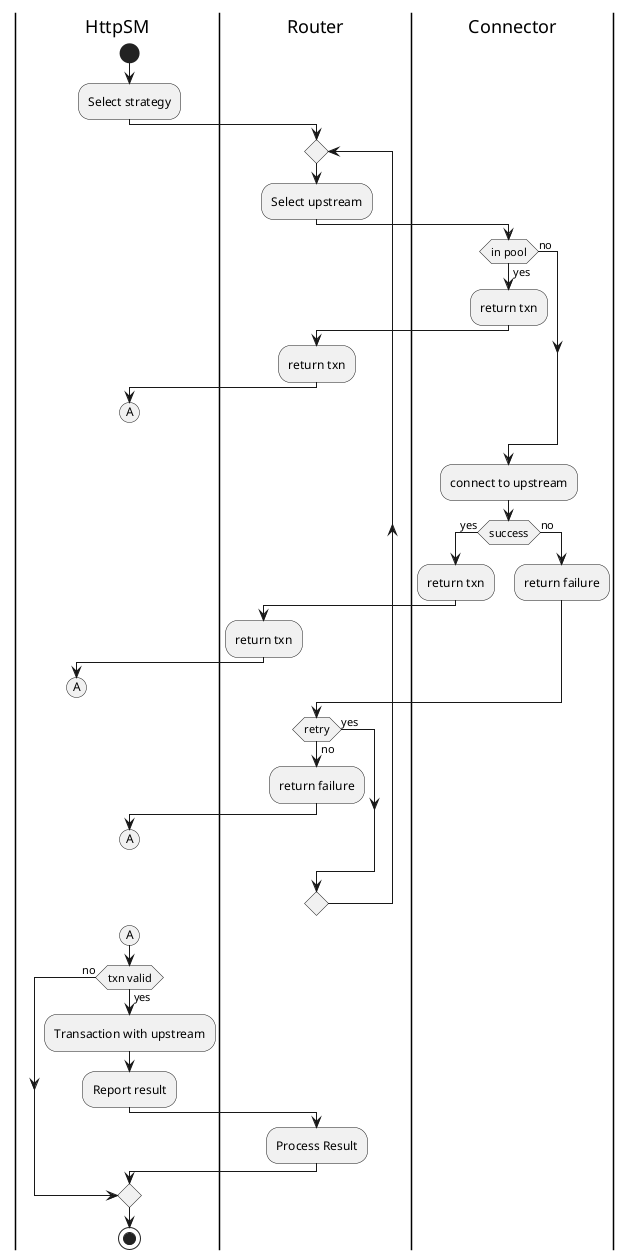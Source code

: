 @startuml 

|HttpSM|
start
:Select strategy;
|Router|
repeat
:Select upstream;
|Connector|
  if (in pool) then (yes)
    :return txn;
    |Router|
    :return txn;
    |HttpSM|
    (A)
    detach
  else (no)
  endif
  |Connector|
  :connect to upstream;
  if (success) then (yes)
    :return txn;
    |Router|
    :return txn;
    |HttpSM|
    (A)
    detach
  else(no)
    |Connector|
    :return failure;
  endif
|Router|
  if (retry) then (no)
    :return failure;
    |HttpSM|
    (A)
    detach
    |Router|
  else (yes)
  endif
repeatwhile
detach

|HttpSM|
(A)
if (txn valid) then (yes)
  :Transaction with upstream;
  :Report result;
  |Router|
  :Process Result;
else (no)
endif

|HttpSM|
stop

@enduml
